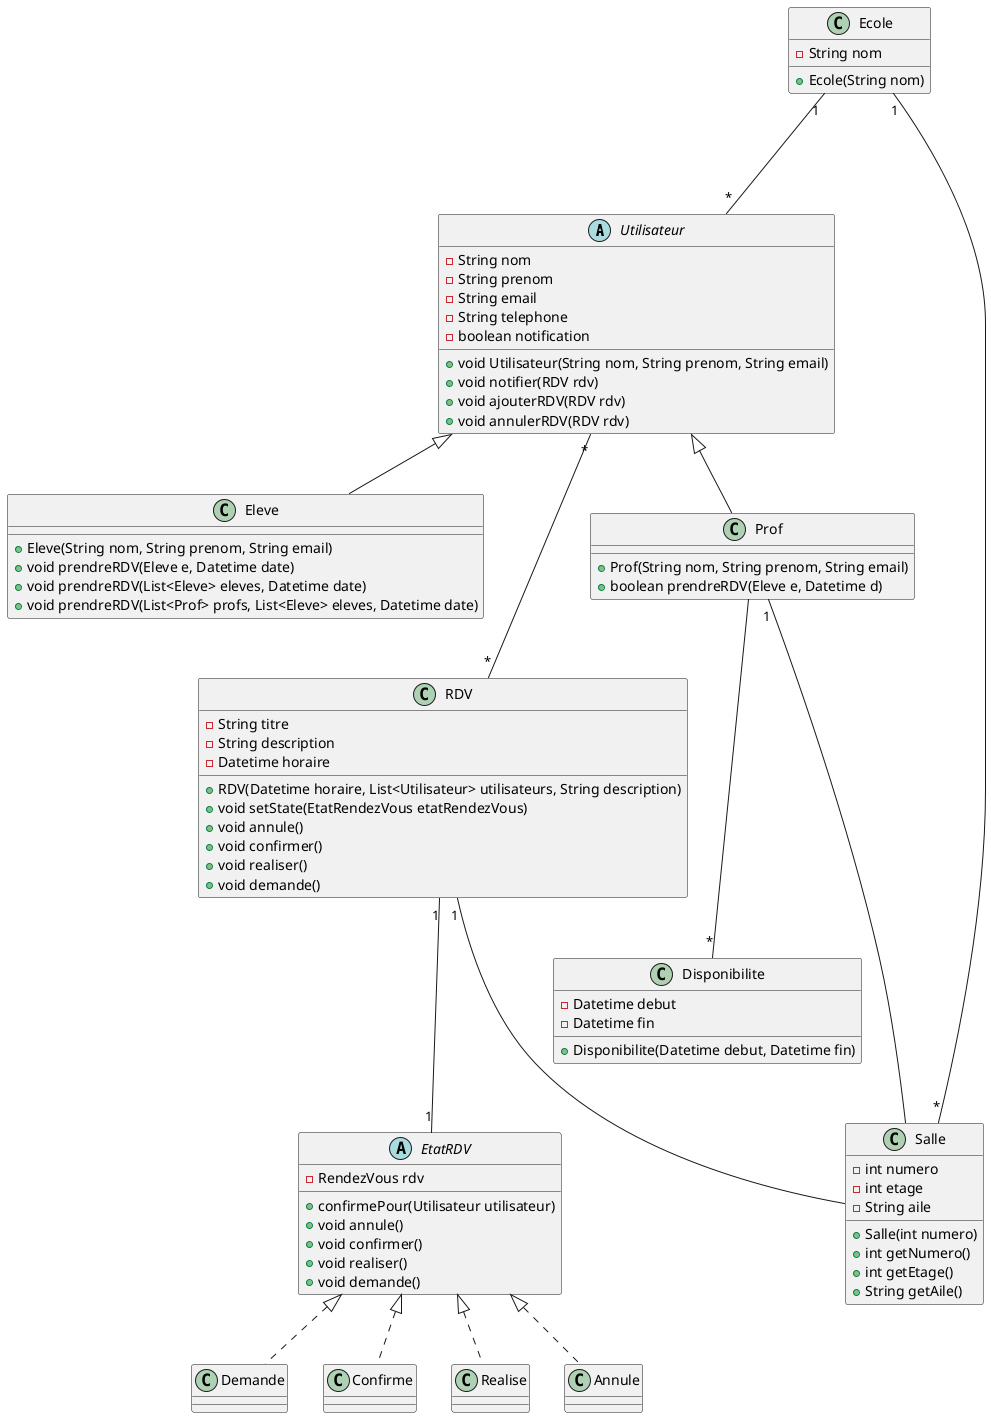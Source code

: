 @startuml Diagramme de classe

abstract class Utilisateur {
    - String nom
    - String prenom
    - String email
    - String telephone
    - boolean notification
    
    + void Utilisateur(String nom, String prenom, String email)
    + void notifier(RDV rdv)
    + void ajouterRDV(RDV rdv)
    + void annulerRDV(RDV rdv)
}

class Prof {
    + Prof(String nom, String prenom, String email)
    + boolean prendreRDV(Eleve e, Datetime d)
}

class Eleve {
    + Eleve(String nom, String prenom, String email)
    + void prendreRDV(Eleve e, Datetime date)
    + void prendreRDV(List<Eleve> eleves, Datetime date)
    + void prendreRDV(List<Prof> profs, List<Eleve> eleves, Datetime date)
}

class Disponibilite {
    - Datetime debut
    - Datetime fin

    + Disponibilite(Datetime debut, Datetime fin)
}

class RDV {
    - String titre
    - String description
    - Datetime horaire
    
    + RDV(Datetime horaire, List<Utilisateur> utilisateurs, String description)
    + void setState(EtatRendezVous etatRendezVous)
    + void annule()
    + void confirmer()
    + void realiser()
    + void demande()
}

abstract class EtatRDV {
    - RendezVous rdv
    + confirmePour(Utilisateur utilisateur)
    + void annule()
    + void confirmer()
    + void realiser()
    + void demande()
}

class Demande {
}

class Confirme {
}

class Realise {
}

class Annule {
}


class Ecole {
    - String nom
    + Ecole(String nom)
}

class Salle {
    - int numero
    - int etage
    - String aile

    + Salle(int numero)
    + int getNumero()
    + int getEtage()
    + String getAile()
}


Utilisateur "*" --- "*" RDV
Ecole "1" --- "*" Utilisateur
Ecole "1" --- "*" Salle


EtatRDV <|.. Confirme
EtatRDV <|.. Annule
EtatRDV <|.. Realise
EtatRDV <|.. Demande

RDV "1" --- "1" EtatRDV
RDV "1" --- Salle
Prof "1" --- Salle

Utilisateur  <|--  Prof
Utilisateur  <|--  Eleve
Prof --- "*" Disponibilite

@enduml